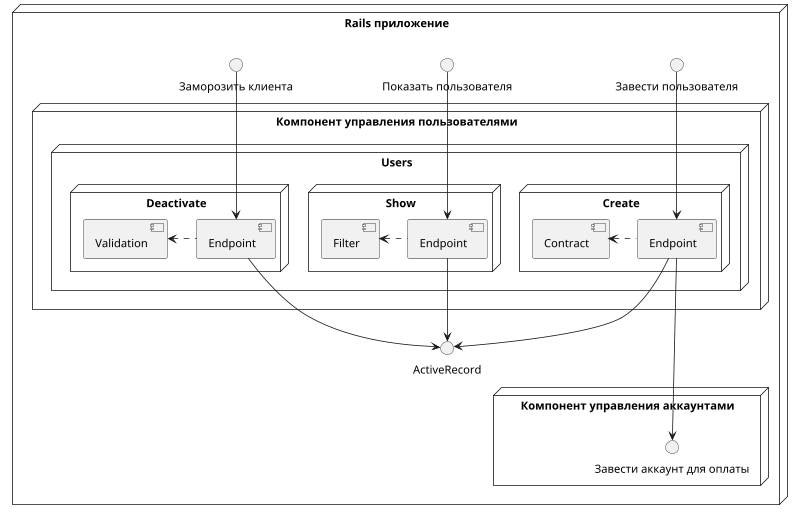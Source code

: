 @startuml users_control_scheme
scale 800*800

node "Rails приложение" {

  interface ActiveRecord

  interface "Завести пользователя" as create_vm_app
  interface "Показать пользователя" as show_vm_app
  interface "Заморозить клиента" as delete_vm_app

  node "Компонент управления аккаунтами" {
    interface "Завести аккаунт для оплаты" as account
  }

  node "Компонент управления пользователями" {
    node Users {
      node Show {
        [Endpoint] as e1
        e1 .left.> [Filter]
      }

      node Create {
        [Endpoint] as e2
        e2 .left.> [Contract]
        e2 ---> account
      }

      node Deactivate {
        [Endpoint] as e3
        e3 .left.> [Validation]
      }
    }
  }

  show_vm_app -down-> e1
  create_vm_app -down-> e2
  delete_vm_app -down-> e3

  e1 -down-> ActiveRecord
  e2 -down-> ActiveRecord
  e3 -down-> ActiveRecord
}

@enduml